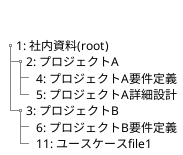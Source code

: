 @startuml
title ディレクトリ構成図
skinparam TitleFontSize 0

salt

{
    {T
        + 1: 社内資料(root)
            ++ 2: プロジェクトA
                +++ 4: プロジェクトA要件定義
                +++ 5: プロジェクトA詳細設計
            ++ 3: プロジェクトB
                +++ 6: プロジェクトB要件定義
                +++ 11: ユースケースfile1
    }
}

@enduml